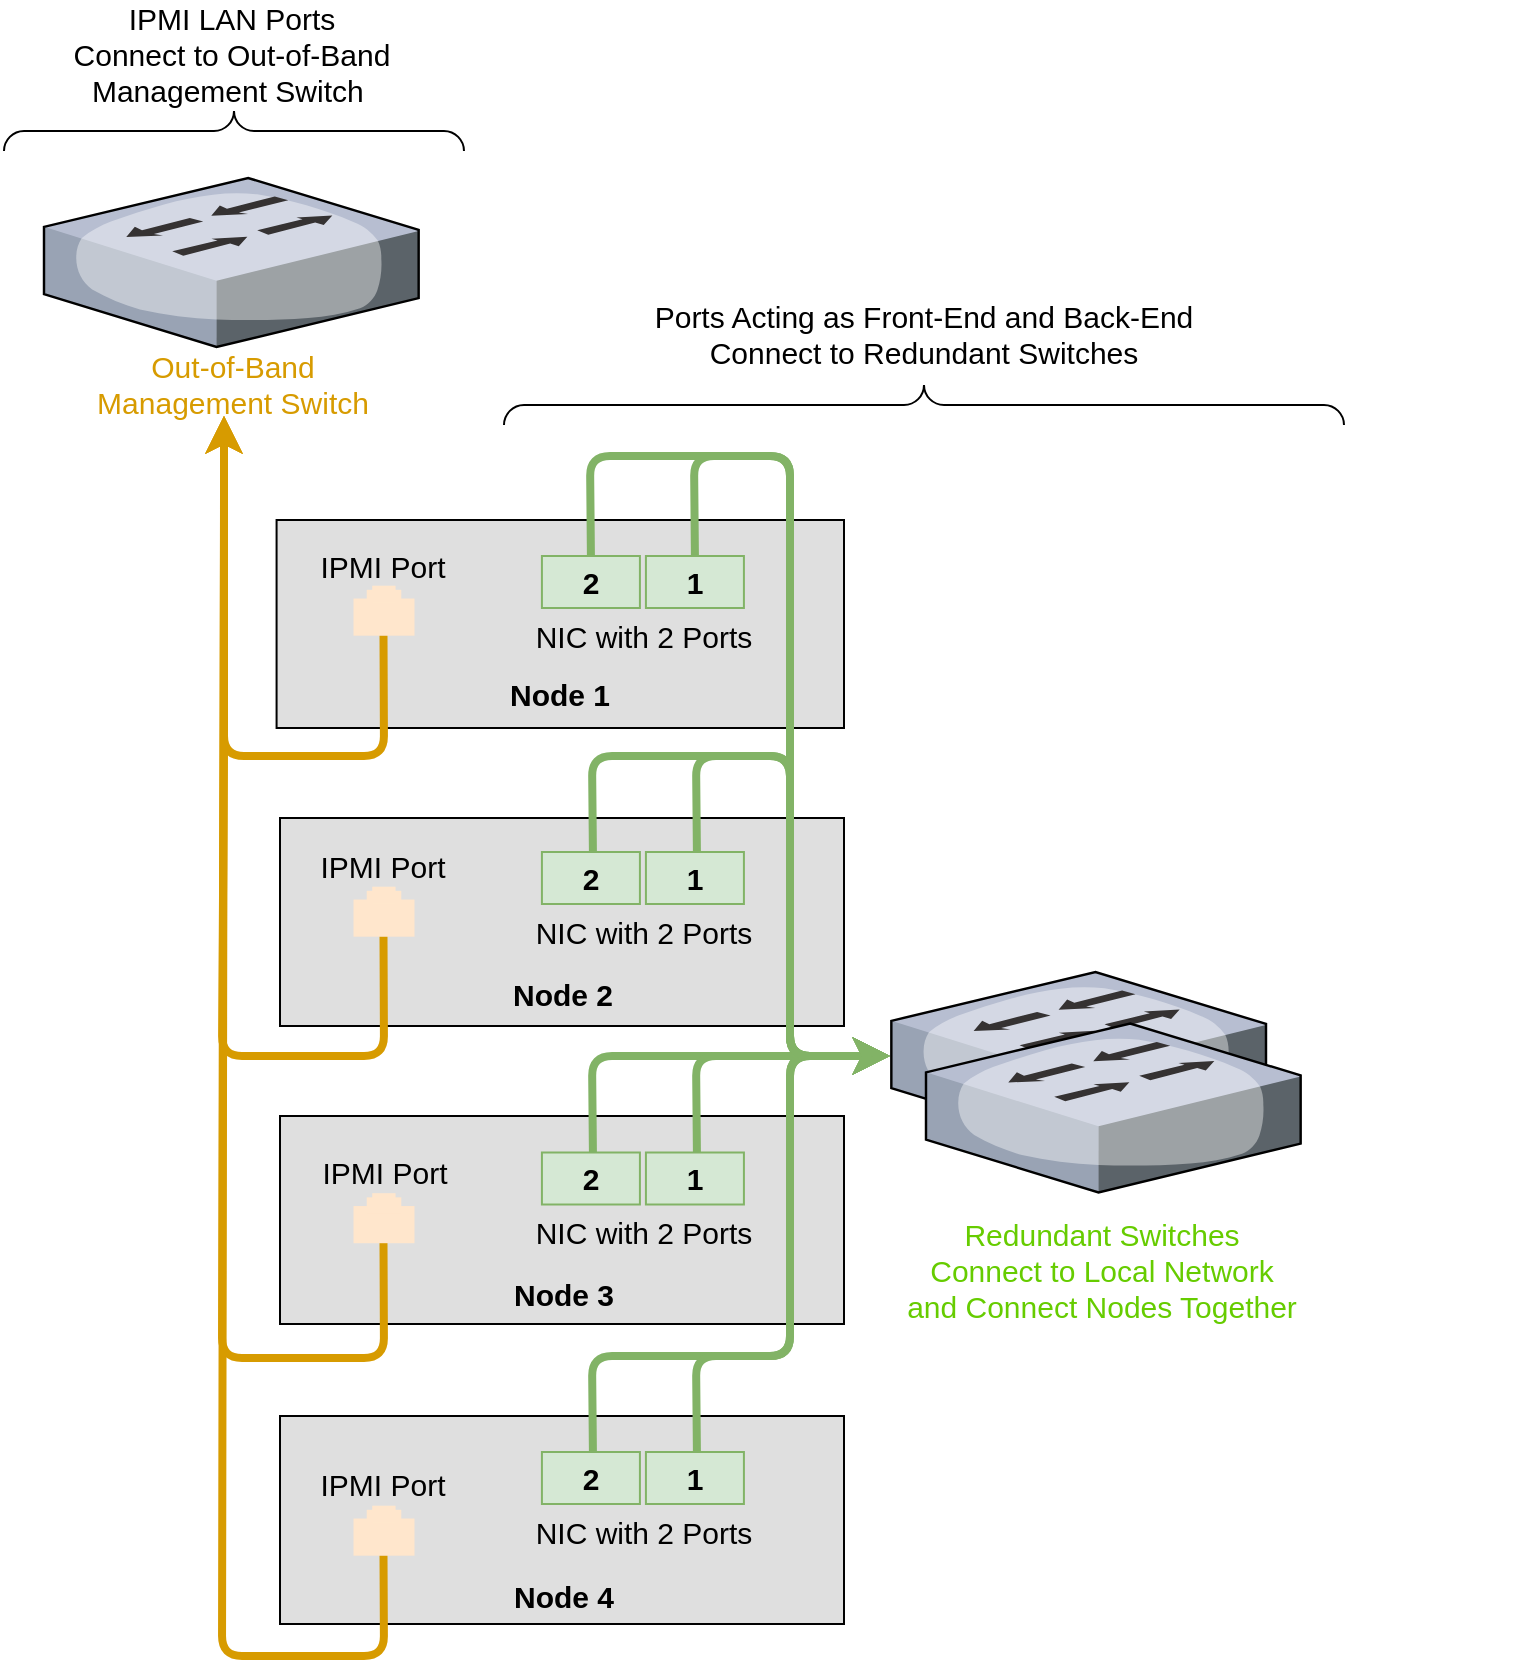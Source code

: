 <mxfile version="20.3.2" type="device"><diagram id="KMcxD_Hfu1oPM4u3RyKm" name="Page-1"><mxGraphModel dx="1731" dy="-144" grid="1" gridSize="10" guides="1" tooltips="1" connect="1" arrows="1" fold="1" page="1" pageScale="1" pageWidth="850" pageHeight="1100" math="0" shadow="0"><root><mxCell id="0"/><mxCell id="1" parent="0"/><mxCell id="OP0uMOmqRfhRsHybBiB3-138" value="" style="rounded=0;whiteSpace=wrap;html=1;fillColor=#dfdfdf;" parent="1" vertex="1"><mxGeometry x="137.29" y="1360" width="283.71" height="104" as="geometry"/></mxCell><mxCell id="OP0uMOmqRfhRsHybBiB3-137" value="" style="rounded=0;whiteSpace=wrap;html=1;fillColor=#dfdfdf;" parent="1" vertex="1"><mxGeometry x="139" y="1509" width="282" height="104" as="geometry"/></mxCell><mxCell id="OP0uMOmqRfhRsHybBiB3-136" value="" style="rounded=0;whiteSpace=wrap;html=1;fillColor=#dfdfdf;" parent="1" vertex="1"><mxGeometry x="139" y="1658" width="282" height="104" as="geometry"/></mxCell><mxCell id="OP0uMOmqRfhRsHybBiB3-132" value="" style="rounded=0;whiteSpace=wrap;html=1;fillColor=#dfdfdf;" parent="1" vertex="1"><mxGeometry x="139" y="1808" width="282" height="104" as="geometry"/></mxCell><mxCell id="KvPRdfRzhTT3knoHsxit-51" value="&lt;span style=&quot;&quot;&gt;Node 3&lt;/span&gt;" style="text;html=1;strokeColor=none;fillColor=none;align=center;verticalAlign=middle;whiteSpace=wrap;rounded=0;shadow=0;fontSize=15;fontStyle=1" parent="1" vertex="1"><mxGeometry x="139.83" y="1737" width="282" height="20" as="geometry"/></mxCell><mxCell id="fedMn2WOfF90to9gc-yZ-52" value="&lt;span style=&quot;&quot;&gt;Node 1&lt;/span&gt;" style="text;html=1;strokeColor=none;fillColor=none;align=center;verticalAlign=middle;whiteSpace=wrap;rounded=0;shadow=0;fontSize=15;fontStyle=1" parent="1" vertex="1"><mxGeometry x="137.29" y="1437" width="283.71" height="20" as="geometry"/></mxCell><mxCell id="TKbhqmxpsX92xjRi5uJJ-1162" value="&lt;span style=&quot;font-weight: normal&quot;&gt;Ports Acting as Front-End and Back-End&lt;br&gt;Connect to Redundant Switches&lt;/span&gt;" style="text;html=1;strokeColor=none;fillColor=none;align=center;verticalAlign=middle;whiteSpace=wrap;rounded=0;shadow=0;fontSize=15;fontStyle=1" parent="1" vertex="1"><mxGeometry x="162" y="1247" width="598" height="40" as="geometry"/></mxCell><mxCell id="TKbhqmxpsX92xjRi5uJJ-1164" value="" style="verticalLabelPosition=bottom;shadow=0;dashed=0;align=center;html=1;verticalAlign=top;strokeWidth=1;shape=mxgraph.mockup.markup.curlyBrace;fontColor=#66B2FF;" parent="1" vertex="1"><mxGeometry x="251" y="1292.5" width="420" height="20" as="geometry"/></mxCell><mxCell id="TKbhqmxpsX92xjRi5uJJ-1170" value="&lt;span style=&quot;font-weight: normal&quot;&gt;IPMI LAN Ports&lt;br&gt;Connect to Out-of-Band&lt;br&gt;Management Switch&amp;nbsp;&lt;/span&gt;" style="text;html=1;strokeColor=none;fillColor=none;align=center;verticalAlign=middle;whiteSpace=wrap;rounded=0;shadow=0;fontSize=15;fontStyle=1" parent="1" vertex="1"><mxGeometry x="-0.33" y="1107" width="230" height="40" as="geometry"/></mxCell><mxCell id="TKbhqmxpsX92xjRi5uJJ-1171" value="" style="verticalLabelPosition=bottom;shadow=0;dashed=0;align=center;html=1;verticalAlign=top;strokeWidth=1;shape=mxgraph.mockup.markup.curlyBrace;fontColor=#66B2FF;" parent="1" vertex="1"><mxGeometry x="1" y="1155.5" width="230" height="20" as="geometry"/></mxCell><mxCell id="TKbhqmxpsX92xjRi5uJJ-1165" value="" style="verticalLabelPosition=bottom;aspect=fixed;html=1;verticalAlign=top;strokeColor=none;align=center;outlineConnect=0;shape=mxgraph.citrix.switch;" parent="1" vertex="1"><mxGeometry x="21" y="1189" width="187.33" height="84.5" as="geometry"/></mxCell><mxCell id="TKbhqmxpsX92xjRi5uJJ-1166" value="" style="endArrow=classic;html=1;strokeWidth=4;fillColor=#ffe6cc;strokeColor=#d79b00;exitX=0.5;exitY=1;exitDx=0;exitDy=0;" parent="1" source="OP0uMOmqRfhRsHybBiB3-162" edge="1"><mxGeometry x="290" y="1224" width="50" height="50" as="geometry"><mxPoint x="191" y="1418" as="sourcePoint"/><mxPoint x="111" y="1308" as="targetPoint"/><Array as="points"><mxPoint x="191" y="1478"/><mxPoint x="111" y="1478"/><mxPoint x="111" y="1368"/></Array></mxGeometry></mxCell><mxCell id="TKbhqmxpsX92xjRi5uJJ-1172" value="&lt;span&gt;Out-of-Band&lt;br&gt;Management Switch&lt;br&gt;&lt;/span&gt;" style="text;html=1;strokeColor=none;fillColor=none;align=center;verticalAlign=middle;whiteSpace=wrap;rounded=0;shadow=0;fontSize=15;fontStyle=0;fontColor=#D79B00;" parent="1" vertex="1"><mxGeometry x="21" y="1277" width="188.66" height="30" as="geometry"/></mxCell><mxCell id="KvPRdfRzhTT3knoHsxit-52" value="&lt;span style=&quot;&quot;&gt;Node 4&lt;/span&gt;" style="text;html=1;strokeColor=none;fillColor=none;align=center;verticalAlign=middle;whiteSpace=wrap;rounded=0;shadow=0;fontSize=15;fontStyle=1" parent="1" vertex="1"><mxGeometry x="139.83" y="1888" width="282" height="20" as="geometry"/></mxCell><mxCell id="KvPRdfRzhTT3knoHsxit-48" value="" style="endArrow=classic;html=1;strokeWidth=4;fillColor=#ffe6cc;strokeColor=#d79b00;exitX=0.5;exitY=1;exitDx=0;exitDy=0;" parent="1" source="OP0uMOmqRfhRsHybBiB3-143" edge="1"><mxGeometry x="290" y="1523.5" width="50" height="50" as="geometry"><mxPoint x="191" y="1728" as="sourcePoint"/><mxPoint x="111" y="1308" as="targetPoint"/><Array as="points"><mxPoint x="191" y="1779"/><mxPoint x="110" y="1779"/><mxPoint x="111" y="1358"/></Array></mxGeometry></mxCell><mxCell id="KvPRdfRzhTT3knoHsxit-49" value="" style="endArrow=classic;html=1;strokeWidth=4;fillColor=#ffe6cc;strokeColor=#d79b00;exitX=0.5;exitY=1;exitDx=0;exitDy=0;" parent="1" source="OP0uMOmqRfhRsHybBiB3-115" edge="1"><mxGeometry x="290" y="1673.5" width="50" height="50" as="geometry"><mxPoint x="191" y="1878" as="sourcePoint"/><mxPoint x="111" y="1308" as="targetPoint"/><Array as="points"><mxPoint x="191" y="1928"/><mxPoint x="110" y="1928"/><mxPoint x="111" y="1368"/></Array></mxGeometry></mxCell><mxCell id="KvPRdfRzhTT3knoHsxit-47" value="" style="endArrow=classic;html=1;strokeWidth=4;fillColor=#ffe6cc;strokeColor=#d79b00;exitX=0.5;exitY=1;exitDx=0;exitDy=0;" parent="1" source="OP0uMOmqRfhRsHybBiB3-149" edge="1"><mxGeometry x="290" y="1373.5" width="50" height="50" as="geometry"><mxPoint x="181" y="1568" as="sourcePoint"/><mxPoint x="111" y="1308" as="targetPoint"/><Array as="points"><mxPoint x="191" y="1628"/><mxPoint x="110" y="1628"/><mxPoint x="111" y="1468"/></Array></mxGeometry></mxCell><mxCell id="OP0uMOmqRfhRsHybBiB3-113" value="" style="group" parent="1" vertex="1" connectable="0"><mxGeometry x="175.5" y="1852.5" width="30.5" height="23" as="geometry"/></mxCell><mxCell id="OP0uMOmqRfhRsHybBiB3-114" value="" style="group" parent="OP0uMOmqRfhRsHybBiB3-113" vertex="1" connectable="0"><mxGeometry y="0.1" width="30.5" height="25" as="geometry"/></mxCell><mxCell id="OP0uMOmqRfhRsHybBiB3-115" value="" style="rounded=0;whiteSpace=wrap;html=1;strokeWidth=0.5;fillColor=#ffe6cc;strokeColor=none;" parent="OP0uMOmqRfhRsHybBiB3-114" vertex="1"><mxGeometry y="6.413" width="30.5" height="18.587" as="geometry"/></mxCell><mxCell id="OP0uMOmqRfhRsHybBiB3-116" value="" style="rounded=0;whiteSpace=wrap;html=1;strokeWidth=0.5;fillColor=#ffe6cc;strokeColor=none;" parent="OP0uMOmqRfhRsHybBiB3-114" vertex="1"><mxGeometry x="6.606" y="2.065" width="17.287" height="8.261" as="geometry"/></mxCell><mxCell id="OP0uMOmqRfhRsHybBiB3-117" value="" style="rounded=0;whiteSpace=wrap;html=1;strokeWidth=0.5;fillColor=#ffe6cc;strokeColor=none;" parent="OP0uMOmqRfhRsHybBiB3-114" vertex="1"><mxGeometry x="9.359" width="11.671" height="8.261" as="geometry"/></mxCell><mxCell id="OP0uMOmqRfhRsHybBiB3-133" value="&lt;span style=&quot;&quot;&gt;IPMI Port&lt;/span&gt;" style="text;html=1;strokeColor=none;fillColor=none;align=center;verticalAlign=middle;whiteSpace=wrap;rounded=0;shadow=0;fontSize=15;fontStyle=0" parent="1" vertex="1"><mxGeometry x="149.75" y="1832" width="81" height="20" as="geometry"/></mxCell><mxCell id="KvPRdfRzhTT3knoHsxit-50" value="&lt;span style=&quot;&quot;&gt;Node 2&lt;/span&gt;" style="text;html=1;strokeColor=none;fillColor=none;align=center;verticalAlign=middle;whiteSpace=wrap;rounded=0;shadow=0;fontSize=15;fontStyle=1" parent="1" vertex="1"><mxGeometry x="139.83" y="1587" width="281.17" height="20" as="geometry"/></mxCell><mxCell id="OP0uMOmqRfhRsHybBiB3-140" value="&lt;span style=&quot;&quot;&gt;IPMI Port&lt;/span&gt;" style="text;html=1;strokeColor=none;fillColor=none;align=center;verticalAlign=middle;whiteSpace=wrap;rounded=0;shadow=0;fontSize=15;fontStyle=0" parent="1" vertex="1"><mxGeometry x="150.75" y="1676.25" width="81" height="20" as="geometry"/></mxCell><mxCell id="OP0uMOmqRfhRsHybBiB3-141" value="" style="group" parent="1" vertex="1" connectable="0"><mxGeometry x="175.5" y="1696.25" width="30.5" height="23" as="geometry"/></mxCell><mxCell id="OP0uMOmqRfhRsHybBiB3-142" value="" style="group" parent="OP0uMOmqRfhRsHybBiB3-141" vertex="1" connectable="0"><mxGeometry y="0.1" width="30.5" height="25" as="geometry"/></mxCell><mxCell id="OP0uMOmqRfhRsHybBiB3-143" value="" style="rounded=0;whiteSpace=wrap;html=1;strokeWidth=0.5;fillColor=#ffe6cc;strokeColor=none;" parent="OP0uMOmqRfhRsHybBiB3-142" vertex="1"><mxGeometry y="6.413" width="30.5" height="18.587" as="geometry"/></mxCell><mxCell id="OP0uMOmqRfhRsHybBiB3-144" value="" style="rounded=0;whiteSpace=wrap;html=1;strokeWidth=0.5;fillColor=#ffe6cc;strokeColor=none;" parent="OP0uMOmqRfhRsHybBiB3-142" vertex="1"><mxGeometry x="6.606" y="2.065" width="17.287" height="8.261" as="geometry"/></mxCell><mxCell id="OP0uMOmqRfhRsHybBiB3-145" value="" style="rounded=0;whiteSpace=wrap;html=1;strokeWidth=0.5;fillColor=#ffe6cc;strokeColor=none;" parent="OP0uMOmqRfhRsHybBiB3-142" vertex="1"><mxGeometry x="9.359" width="11.671" height="8.261" as="geometry"/></mxCell><mxCell id="OP0uMOmqRfhRsHybBiB3-146" value="&lt;span style=&quot;&quot;&gt;IPMI Port&lt;/span&gt;" style="text;html=1;strokeColor=none;fillColor=none;align=center;verticalAlign=middle;whiteSpace=wrap;rounded=0;shadow=0;fontSize=15;fontStyle=0" parent="1" vertex="1"><mxGeometry x="149.75" y="1523" width="81" height="20" as="geometry"/></mxCell><mxCell id="OP0uMOmqRfhRsHybBiB3-147" value="" style="group" parent="1" vertex="1" connectable="0"><mxGeometry x="175.5" y="1543" width="30.5" height="23" as="geometry"/></mxCell><mxCell id="OP0uMOmqRfhRsHybBiB3-148" value="" style="group" parent="OP0uMOmqRfhRsHybBiB3-147" vertex="1" connectable="0"><mxGeometry y="0.1" width="30.5" height="25" as="geometry"/></mxCell><mxCell id="OP0uMOmqRfhRsHybBiB3-149" value="" style="rounded=0;whiteSpace=wrap;html=1;strokeWidth=0.5;fillColor=#ffe6cc;strokeColor=none;" parent="OP0uMOmqRfhRsHybBiB3-148" vertex="1"><mxGeometry y="6.413" width="30.5" height="18.587" as="geometry"/></mxCell><mxCell id="OP0uMOmqRfhRsHybBiB3-150" value="" style="rounded=0;whiteSpace=wrap;html=1;strokeWidth=0.5;fillColor=#ffe6cc;strokeColor=none;" parent="OP0uMOmqRfhRsHybBiB3-148" vertex="1"><mxGeometry x="6.606" y="2.065" width="17.287" height="8.261" as="geometry"/></mxCell><mxCell id="OP0uMOmqRfhRsHybBiB3-151" value="" style="rounded=0;whiteSpace=wrap;html=1;strokeWidth=0.5;fillColor=#ffe6cc;strokeColor=none;" parent="OP0uMOmqRfhRsHybBiB3-148" vertex="1"><mxGeometry x="9.359" width="11.671" height="8.261" as="geometry"/></mxCell><mxCell id="OP0uMOmqRfhRsHybBiB3-159" value="&lt;span style=&quot;&quot;&gt;IPMI Port&lt;/span&gt;" style="text;html=1;strokeColor=none;fillColor=none;align=center;verticalAlign=middle;whiteSpace=wrap;rounded=0;shadow=0;fontSize=15;fontStyle=0" parent="1" vertex="1"><mxGeometry x="149.75" y="1372.5" width="81" height="20" as="geometry"/></mxCell><mxCell id="OP0uMOmqRfhRsHybBiB3-160" value="" style="group" parent="1" vertex="1" connectable="0"><mxGeometry x="175.5" y="1392.5" width="30.5" height="23" as="geometry"/></mxCell><mxCell id="OP0uMOmqRfhRsHybBiB3-161" value="" style="group" parent="OP0uMOmqRfhRsHybBiB3-160" vertex="1" connectable="0"><mxGeometry y="0.1" width="30.5" height="25" as="geometry"/></mxCell><mxCell id="OP0uMOmqRfhRsHybBiB3-162" value="" style="rounded=0;whiteSpace=wrap;html=1;strokeWidth=0.5;fillColor=#ffe6cc;strokeColor=none;" parent="OP0uMOmqRfhRsHybBiB3-161" vertex="1"><mxGeometry y="6.413" width="30.5" height="18.587" as="geometry"/></mxCell><mxCell id="OP0uMOmqRfhRsHybBiB3-163" value="" style="rounded=0;whiteSpace=wrap;html=1;strokeWidth=0.5;fillColor=#ffe6cc;strokeColor=none;" parent="OP0uMOmqRfhRsHybBiB3-161" vertex="1"><mxGeometry x="6.606" y="2.065" width="17.287" height="8.261" as="geometry"/></mxCell><mxCell id="OP0uMOmqRfhRsHybBiB3-164" value="" style="rounded=0;whiteSpace=wrap;html=1;strokeWidth=0.5;fillColor=#ffe6cc;strokeColor=none;" parent="OP0uMOmqRfhRsHybBiB3-161" vertex="1"><mxGeometry x="9.359" width="11.671" height="8.261" as="geometry"/></mxCell><mxCell id="KvPRdfRzhTT3knoHsxit-102" value="" style="endArrow=classic;html=1;strokeWidth=4;fillColor=#d5e8d4;exitX=0.5;exitY=0;exitDx=0;exitDy=0;strokeColor=#82b366;" parent="1" edge="1"><mxGeometry x="283" y="1321" width="50" height="50" as="geometry"><mxPoint x="295.46" y="1826" as="sourcePoint"/><mxPoint x="444" y="1628" as="targetPoint"/><Array as="points"><mxPoint x="295" y="1778"/><mxPoint x="394" y="1778"/><mxPoint x="394" y="1628"/></Array></mxGeometry></mxCell><mxCell id="Q6NjCGsJ5k0Q7z0apKwK-984" value="" style="verticalLabelPosition=bottom;aspect=fixed;html=1;verticalAlign=top;strokeColor=none;align=center;outlineConnect=0;shape=mxgraph.citrix.switch;" parent="1" vertex="1"><mxGeometry x="444.67" y="1586" width="187.33" height="84.5" as="geometry"/></mxCell><mxCell id="Q6NjCGsJ5k0Q7z0apKwK-985" value="&lt;span&gt;Redundant Switches&lt;br&gt;Connect to Local Network&lt;br&gt;and Connect Nodes Together&lt;br&gt;&lt;/span&gt;" style="text;html=1;strokeColor=none;fillColor=none;align=center;verticalAlign=middle;whiteSpace=wrap;rounded=0;shadow=0;fontSize=15;fontStyle=0;fontColor=#66CC00;" parent="1" vertex="1"><mxGeometry x="444.67" y="1708.25" width="210" height="53.75" as="geometry"/></mxCell><mxCell id="ixy5H3hgAxKajBPEWlLa-1" value="" style="verticalLabelPosition=bottom;aspect=fixed;html=1;verticalAlign=top;strokeColor=none;align=center;outlineConnect=0;shape=mxgraph.citrix.switch;" parent="1" vertex="1"><mxGeometry x="462" y="1611.75" width="187.33" height="84.5" as="geometry"/></mxCell><mxCell id="KvPRdfRzhTT3knoHsxit-94" value="" style="endArrow=classic;html=1;strokeWidth=4;fillColor=#d5e8d4;exitX=0.5;exitY=0;exitDx=0;exitDy=0;strokeColor=#82b366;" parent="1" edge="1"><mxGeometry x="283" y="1321" width="50" height="50" as="geometry"><mxPoint x="295.46" y="1676" as="sourcePoint"/><mxPoint x="444" y="1628" as="targetPoint"/><Array as="points"><mxPoint x="295" y="1628"/></Array></mxGeometry></mxCell><mxCell id="KvPRdfRzhTT3knoHsxit-95" value="" style="endArrow=classic;html=1;strokeWidth=4;fillColor=#d5e8d4;exitX=0.5;exitY=0;exitDx=0;exitDy=0;strokeColor=#82b366;" parent="1" edge="1"><mxGeometry x="283" y="1321" width="50" height="50" as="geometry"><mxPoint x="347.46" y="1676" as="sourcePoint"/><mxPoint x="444" y="1628" as="targetPoint"/><Array as="points"><mxPoint x="347" y="1628"/></Array></mxGeometry></mxCell><mxCell id="KvPRdfRzhTT3knoHsxit-103" value="" style="endArrow=classic;html=1;strokeWidth=4;fillColor=#d5e8d4;exitX=0.5;exitY=0;exitDx=0;exitDy=0;strokeColor=#82b366;" parent="1" edge="1"><mxGeometry x="283" y="1321" width="50" height="50" as="geometry"><mxPoint x="347.46" y="1826" as="sourcePoint"/><mxPoint x="444" y="1628" as="targetPoint"/><Array as="points"><mxPoint x="347" y="1778"/><mxPoint x="394" y="1778"/><mxPoint x="394" y="1628"/></Array></mxGeometry></mxCell><mxCell id="KvPRdfRzhTT3knoHsxit-93" value="" style="endArrow=classic;html=1;strokeWidth=4;fillColor=#d5e8d4;exitX=0.5;exitY=0;exitDx=0;exitDy=0;strokeColor=#82b366;" parent="1" edge="1"><mxGeometry x="283" y="1321" width="50" height="50" as="geometry"><mxPoint x="347.46" y="1526" as="sourcePoint"/><mxPoint x="444" y="1628" as="targetPoint"/><Array as="points"><mxPoint x="347" y="1478"/><mxPoint x="394" y="1478"/><mxPoint x="394" y="1628"/></Array></mxGeometry></mxCell><mxCell id="KvPRdfRzhTT3knoHsxit-92" value="" style="endArrow=classic;html=1;strokeWidth=4;fillColor=#d5e8d4;exitX=0.5;exitY=0;exitDx=0;exitDy=0;strokeColor=#82b366;" parent="1" edge="1"><mxGeometry x="283" y="1321" width="50" height="50" as="geometry"><mxPoint x="295.46" y="1526" as="sourcePoint"/><mxPoint x="444" y="1628" as="targetPoint"/><Array as="points"><mxPoint x="295" y="1478"/><mxPoint x="394" y="1478"/><mxPoint x="394" y="1628"/></Array></mxGeometry></mxCell><mxCell id="KvPRdfRzhTT3knoHsxit-91" value="" style="endArrow=classic;html=1;strokeWidth=4;fillColor=#d5e8d4;strokeColor=#82b366;exitX=0.5;exitY=0;exitDx=0;exitDy=0;" parent="1" source="GcZyuHIp_7htR5Dl2CV6-27" edge="1"><mxGeometry x="283" y="1321" width="50" height="50" as="geometry"><mxPoint x="328" y="1378" as="sourcePoint"/><mxPoint x="444" y="1628" as="targetPoint"/><Array as="points"><mxPoint x="346" y="1328"/><mxPoint x="394" y="1328"/><mxPoint x="394" y="1628"/></Array></mxGeometry></mxCell><mxCell id="KvPRdfRzhTT3knoHsxit-90" value="" style="endArrow=classic;html=1;strokeWidth=4;fillColor=#d5e8d4;strokeColor=#82b366;exitX=0.5;exitY=0;exitDx=0;exitDy=0;" parent="1" source="GcZyuHIp_7htR5Dl2CV6-22" edge="1"><mxGeometry x="283" y="1321" width="50" height="50" as="geometry"><mxPoint x="281" y="1378" as="sourcePoint"/><mxPoint x="444" y="1628" as="targetPoint"/><Array as="points"><mxPoint x="294" y="1328"/><mxPoint x="394" y="1328"/><mxPoint x="394" y="1628"/></Array></mxGeometry></mxCell><mxCell id="OP0uMOmqRfhRsHybBiB3-31" value="&lt;span style=&quot;&quot;&gt;NIC with 2 Ports&lt;/span&gt;" style="text;html=1;strokeColor=none;fillColor=none;align=center;verticalAlign=middle;whiteSpace=wrap;rounded=0;shadow=0;fontSize=15;fontStyle=0" parent="1" vertex="1"><mxGeometry x="261" y="1408" width="120" height="20" as="geometry"/></mxCell><mxCell id="OP0uMOmqRfhRsHybBiB3-127" value="&lt;span&gt;2&lt;/span&gt;" style="text;html=1;strokeColor=#82b366;fillColor=#d5e8d4;align=center;verticalAlign=middle;whiteSpace=wrap;rounded=0;shadow=0;fontSize=15;fontStyle=1;strokeWidth=1;" parent="1" vertex="1"><mxGeometry x="269.96" y="1826" width="49" height="26" as="geometry"/></mxCell><mxCell id="OP0uMOmqRfhRsHybBiB3-128" value="&lt;span&gt;1&lt;/span&gt;" style="text;html=1;strokeColor=#82b366;fillColor=#d5e8d4;align=center;verticalAlign=middle;whiteSpace=wrap;rounded=0;shadow=0;fontSize=15;fontStyle=1;strokeWidth=1;" parent="1" vertex="1"><mxGeometry x="321.96" y="1826" width="49" height="26" as="geometry"/></mxCell><mxCell id="OP0uMOmqRfhRsHybBiB3-134" value="&lt;span style=&quot;&quot;&gt;NIC with 2 Ports&lt;/span&gt;" style="text;html=1;strokeColor=none;fillColor=none;align=center;verticalAlign=middle;whiteSpace=wrap;rounded=0;shadow=0;fontSize=15;fontStyle=0" parent="1" vertex="1"><mxGeometry x="261" y="1856" width="120" height="20" as="geometry"/></mxCell><mxCell id="GcZyuHIp_7htR5Dl2CV6-22" value="&lt;span&gt;2&lt;/span&gt;" style="text;html=1;strokeColor=#82b366;fillColor=#d5e8d4;align=center;verticalAlign=middle;whiteSpace=wrap;rounded=0;shadow=0;fontSize=15;fontStyle=1;strokeWidth=1;" parent="1" vertex="1"><mxGeometry x="269.96" y="1378" width="49" height="26" as="geometry"/></mxCell><mxCell id="GcZyuHIp_7htR5Dl2CV6-27" value="&lt;span&gt;1&lt;/span&gt;" style="text;html=1;strokeColor=#82b366;fillColor=#d5e8d4;align=center;verticalAlign=middle;whiteSpace=wrap;rounded=0;shadow=0;fontSize=15;fontStyle=1;strokeWidth=1;" parent="1" vertex="1"><mxGeometry x="321.96" y="1378" width="49" height="26" as="geometry"/></mxCell><mxCell id="OP0uMOmqRfhRsHybBiB3-165" value="&lt;span&gt;2&lt;/span&gt;" style="text;html=1;strokeColor=#82b366;fillColor=#d5e8d4;align=center;verticalAlign=middle;whiteSpace=wrap;rounded=0;shadow=0;fontSize=15;fontStyle=1;strokeWidth=1;" parent="1" vertex="1"><mxGeometry x="269.96" y="1676.25" width="49" height="26" as="geometry"/></mxCell><mxCell id="OP0uMOmqRfhRsHybBiB3-166" value="&lt;span&gt;1&lt;/span&gt;" style="text;html=1;strokeColor=#82b366;fillColor=#d5e8d4;align=center;verticalAlign=middle;whiteSpace=wrap;rounded=0;shadow=0;fontSize=15;fontStyle=1;strokeWidth=1;" parent="1" vertex="1"><mxGeometry x="321.96" y="1676.25" width="49" height="26" as="geometry"/></mxCell><mxCell id="OP0uMOmqRfhRsHybBiB3-167" value="&lt;span style=&quot;&quot;&gt;NIC with 2 Ports&lt;/span&gt;" style="text;html=1;strokeColor=none;fillColor=none;align=center;verticalAlign=middle;whiteSpace=wrap;rounded=0;shadow=0;fontSize=15;fontStyle=0" parent="1" vertex="1"><mxGeometry x="261" y="1706.25" width="120" height="20" as="geometry"/></mxCell><mxCell id="OP0uMOmqRfhRsHybBiB3-168" value="&lt;span&gt;2&lt;/span&gt;" style="text;html=1;strokeColor=#82b366;fillColor=#d5e8d4;align=center;verticalAlign=middle;whiteSpace=wrap;rounded=0;shadow=0;fontSize=15;fontStyle=1;strokeWidth=1;" parent="1" vertex="1"><mxGeometry x="269.96" y="1526" width="49" height="26" as="geometry"/></mxCell><mxCell id="OP0uMOmqRfhRsHybBiB3-169" value="&lt;span&gt;1&lt;/span&gt;" style="text;html=1;strokeColor=#82b366;fillColor=#d5e8d4;align=center;verticalAlign=middle;whiteSpace=wrap;rounded=0;shadow=0;fontSize=15;fontStyle=1;strokeWidth=1;" parent="1" vertex="1"><mxGeometry x="321.96" y="1526" width="49" height="26" as="geometry"/></mxCell><mxCell id="OP0uMOmqRfhRsHybBiB3-170" value="&lt;span style=&quot;&quot;&gt;NIC with 2 Ports&lt;/span&gt;" style="text;html=1;strokeColor=none;fillColor=none;align=center;verticalAlign=middle;whiteSpace=wrap;rounded=0;shadow=0;fontSize=15;fontStyle=0" parent="1" vertex="1"><mxGeometry x="261" y="1556" width="120" height="20" as="geometry"/></mxCell></root></mxGraphModel></diagram></mxfile>